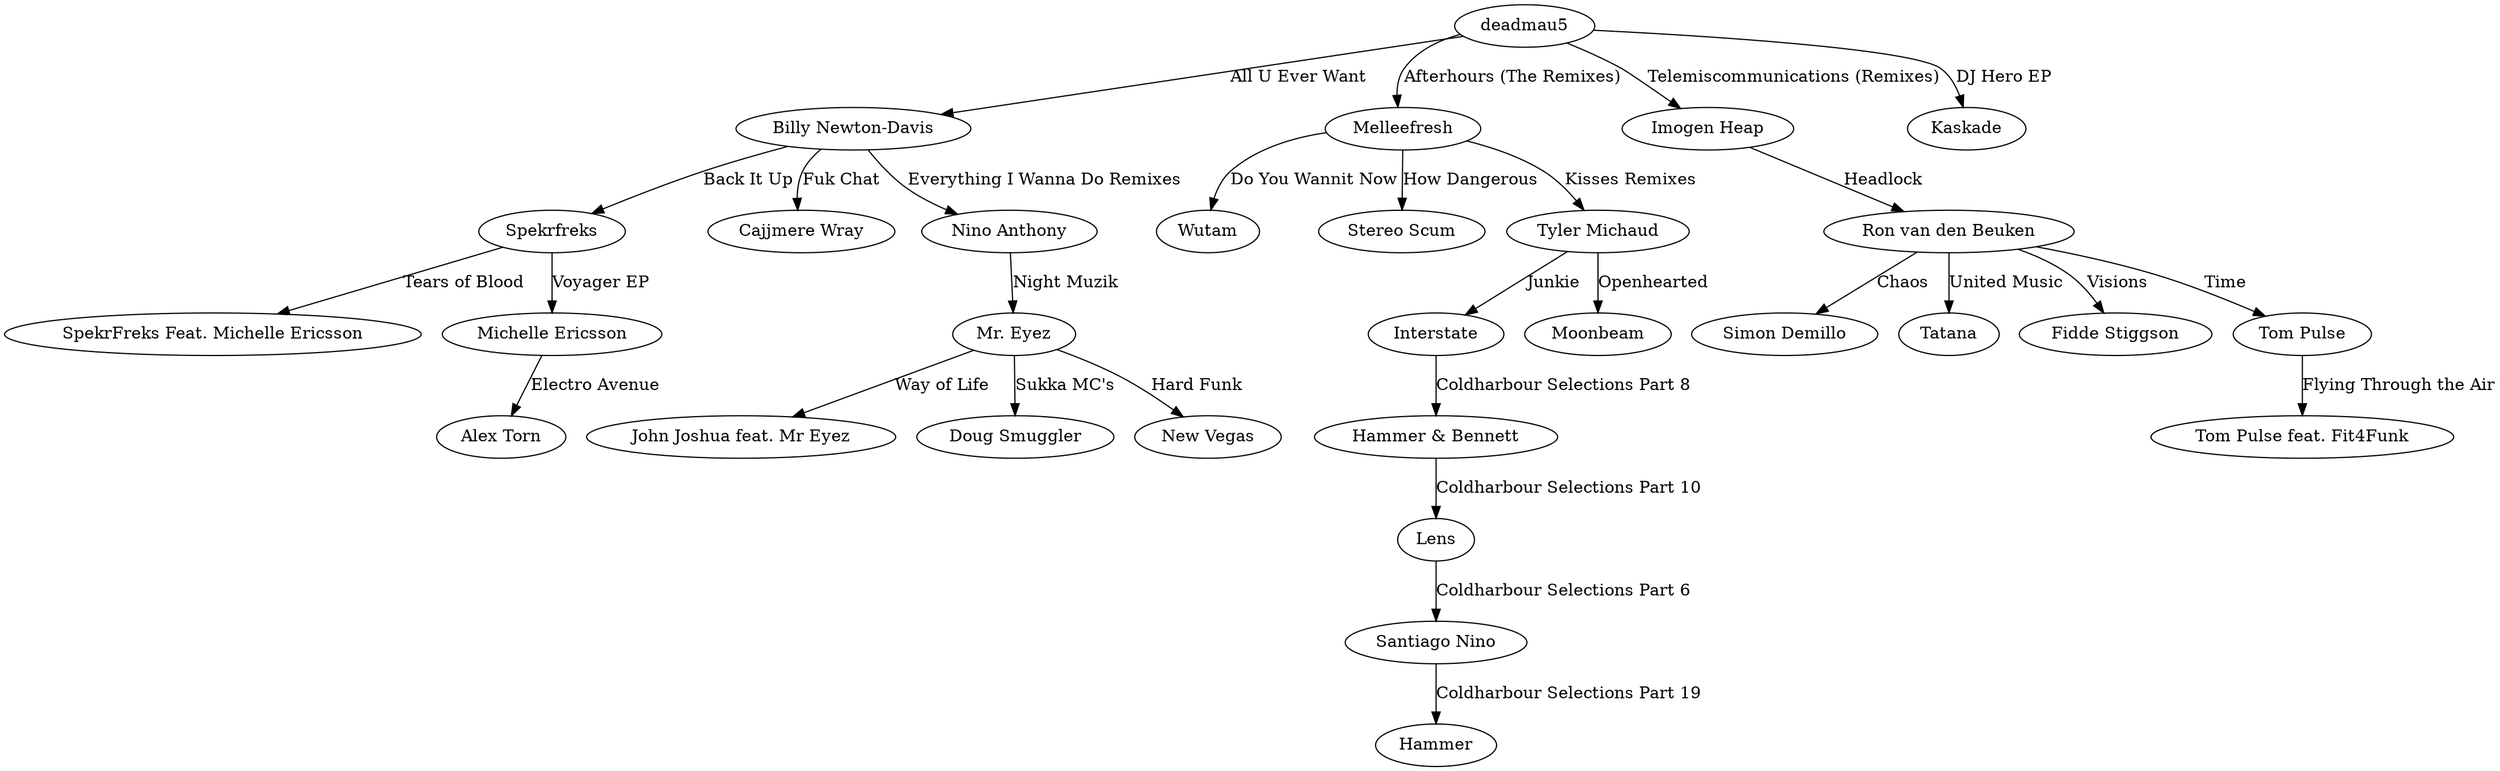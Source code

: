 digraph G {
  "deadmau5" -> "Billy Newton-Davis" [label="All U Ever Want"];
  "deadmau5" -> "Melleefresh" [label="Afterhours (The Remixes)"];
  "deadmau5" -> "Imogen Heap" [label="Telemiscommunications (Remixes)"];
  "deadmau5" -> "Kaskade" [label="DJ Hero EP"];
  "Billy Newton-Davis" -> "Spekrfreks" [label="Back It Up"];
  "Billy Newton-Davis" -> "Cajjmere Wray" [label="Fuk Chat"];
  "Billy Newton-Davis" -> "Nino Anthony" [label="Everything I Wanna Do Remixes"];
  "Melleefresh" -> "Wutam" [label="Do You Wannit Now"];
  "Melleefresh" -> "Stereo Scum" [label="How Dangerous"];
  "Melleefresh" -> "Tyler Michaud" [label="Kisses Remixes"];
  "Imogen Heap" -> "Ron van den Beuken" [label="Headlock"];
  "Spekrfreks" -> "SpekrFreks Feat. Michelle Ericsson" [label="Tears of Blood"];
  "Spekrfreks" -> "Michelle Ericsson" [label="Voyager EP"];
  "Nino Anthony" -> "Mr. Eyez" [label="Night Muzik"];
  "Tyler Michaud" -> "Interstate" [label="Junkie"];
  "Tyler Michaud" -> "Moonbeam" [label="Openhearted"];
  "Ron van den Beuken" -> "Simon Demillo" [label="Chaos"];
  "Ron van den Beuken" -> "Tatana" [label="United Music"];
  "Ron van den Beuken" -> "Fidde Stiggson" [label="Visions"];
  "Ron van den Beuken" -> "Tom Pulse" [label="Time"];
  "Michelle Ericsson" -> "Alex Torn" [label="Electro Avenue"];
  "Mr. Eyez" -> "John Joshua feat. Mr Eyez" [label="Way of Life"];
  "Mr. Eyez" -> "Doug Smuggler" [label="Sukka MC's"];
  "Mr. Eyez" -> "New Vegas" [label="Hard Funk"];
  "Interstate" -> "Hammer & Bennett" [label="Coldharbour Selections Part 8"];
  "Tom Pulse" -> "Tom Pulse feat. Fit4Funk" [label="Flying Through the Air"];
  "Hammer & Bennett" -> "Lens" [label="Coldharbour Selections Part 10"];
  "Lens" -> "Santiago Nino" [label="Coldharbour Selections Part 6"];
  "Santiago Nino" -> "Hammer" [label="Coldharbour Selections Part 19"];
}
